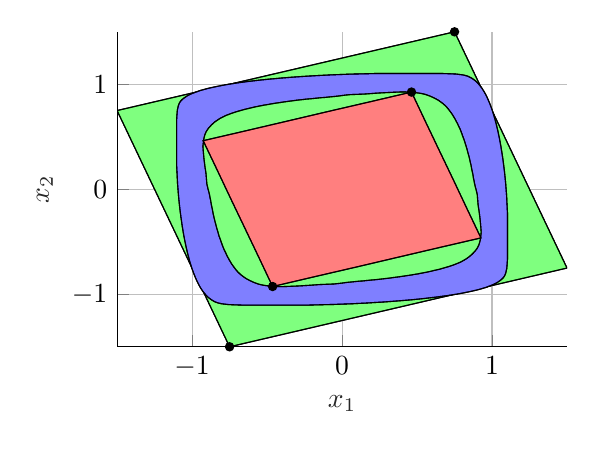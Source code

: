 % This file was created by matlab2tikz.
%
%The latest updates can be retrieved from
%  http://www.mathworks.com/matlabcentral/fileexchange/22022-matlab2tikz-matlab2tikz
%where you can also make suggestions and rate matlab2tikz.
%
\begin{tikzpicture}

\begin{axis}[%
width=5.714cm,
height=4cm,
at={(0cm,0cm)},
scale only axis,
xmin=-1.5,
xmax=1.5,
xtick={-1,  0,  1},
xlabel style={font=\color{white!15!black}},
xlabel={$x_1$},
ymin=-1.5,
ymax=1.5,
ytick={-1,  0,  1},
ylabel style={font=\color{white!15!black}},
ylabel={$x_2$},
axis background/.style={fill=white},
axis x line*=bottom,
axis y line*=left,
xmajorgrids,
ymajorgrids
]

\addplot[area legend, draw=black, fill=white, forget plot]
table[row sep=crcr] {%
x	y\\
-0.75	-1.5\\
-0.3	-1.35\\
0.15	-1.2\\
0.6	-1.05\\
1.05	-0.9\\
1.5	-0.75\\
1.35	-0.3\\
1.2	0.15\\
1.05	0.6\\
0.9	1.05\\
0.75	1.5\\
0.3	1.35\\
-0.15	1.2\\
-0.6	1.05\\
-1.05	0.9\\
-1.5	0.75\\
-1.35	0.3\\
-1.2	-0.15\\
-1.05	-0.6\\
-0.9	-1.05\\
-0.75	-1.5\\
}--cycle;

\addplot[area legend, draw=black, fill=green, fill opacity=0.5, forget plot]
table[row sep=crcr] {%
x	y\\
-0.75	-1.5\\
-0.3	-1.35\\
0.15	-1.2\\
0.6	-1.05\\
1.05	-0.9\\
1.5	-0.75\\
1.35	-0.3\\
1.2	0.15\\
1.05	0.6\\
0.9	1.05\\
0.75	1.5\\
0.3	1.35\\
-0.15	1.2\\
-0.6	1.05\\
-1.05	0.9\\
-1.5	0.75\\
-1.35	0.3\\
-1.2	-0.15\\
-1.05	-0.6\\
-0.9	-1.05\\
-0.75	-1.5\\
}--cycle;

\addplot[area legend, draw=black, fill=white, forget plot]
table[row sep=crcr] {%
x	y\\
-1.103	0.226\\
-1.102	0.201\\
-1.101	0.175\\
-1.1	0.147\\
-1.099	0.118\\
-1.098	0.087\\
-1.097	0.055\\
-1.095	0.021\\
-1.093	-0.015\\
-1.091	-0.053\\
-1.09	-0.07\\
-1.087	-0.111\\
-1.084	-0.154\\
-1.082	-0.179\\
-1.078	-0.225\\
-1.075	-0.258\\
-1.074	-0.268\\
-1.073	-0.278\\
-1.07	-0.308\\
-1.068	-0.329\\
-1.065	-0.357\\
-1.059	-0.41\\
-1.052	-0.464\\
-1.049	-0.486\\
-1.048	-0.493\\
-1.041	-0.541\\
-1.04	-0.548\\
-1.036	-0.573\\
-1.031	-0.603\\
-1.026	-0.631\\
-1.023	-0.647\\
-1.017	-0.68\\
-1.016	-0.685\\
-1.011	-0.709\\
-1.002	-0.749\\
-1	-0.758\\
-0.994	-0.782\\
-0.992	-0.79\\
-0.991	-0.794\\
-0.983	-0.823\\
-0.979	-0.837\\
-0.971	-0.863\\
-0.967	-0.876\\
-0.959	-0.899\\
-0.955	-0.91\\
-0.943	-0.94\\
-0.931	-0.966\\
-0.919	-0.988\\
-0.915	-0.995\\
-0.908	-1.007\\
-0.901	-1.017\\
-0.89	-1.032\\
-0.882	-1.041\\
-0.88	-1.043\\
-0.877	-1.046\\
-0.875	-1.048\\
-0.873	-1.05\\
-0.871	-1.052\\
-0.869	-1.054\\
-0.868	-1.055\\
-0.86	-1.062\\
-0.852	-1.068\\
-0.845	-1.073\\
-0.838	-1.077\\
-0.832	-1.08\\
-0.827	-1.082\\
-0.822	-1.084\\
-0.817	-1.086\\
-0.799	-1.091\\
-0.793	-1.092\\
-0.757	-1.098\\
-0.741	-1.099\\
-0.724	-1.1\\
-0.706	-1.101\\
-0.685	-1.102\\
-0.664	-1.103\\
-0.662	-1.103\\
-0.659	-1.103\\
-0.656	-1.103\\
-0.653	-1.103\\
-0.65	-1.103\\
-0.647	-1.103\\
-0.644	-1.103\\
-0.641	-1.103\\
-0.638	-1.103\\
-0.635	-1.103\\
-0.632	-1.103\\
-0.629	-1.103\\
-0.626	-1.103\\
-0.623	-1.103\\
-0.621	-1.103\\
-0.618	-1.103\\
-0.615	-1.103\\
-0.612	-1.103\\
-0.609	-1.103\\
-0.606	-1.103\\
-0.603	-1.103\\
-0.6	-1.103\\
-0.597	-1.103\\
-0.595	-1.103\\
-0.592	-1.103\\
-0.589	-1.103\\
-0.586	-1.103\\
-0.583	-1.103\\
-0.58	-1.103\\
-0.578	-1.103\\
-0.575	-1.103\\
-0.572	-1.103\\
-0.569	-1.103\\
-0.566	-1.103\\
-0.564	-1.103\\
-0.561	-1.103\\
-0.558	-1.103\\
-0.555	-1.103\\
-0.553	-1.103\\
-0.55	-1.103\\
-0.547	-1.103\\
-0.544	-1.103\\
-0.542	-1.103\\
-0.539	-1.103\\
-0.536	-1.103\\
-0.533	-1.103\\
-0.531	-1.103\\
-0.528	-1.103\\
-0.525	-1.103\\
-0.523	-1.103\\
-0.52	-1.103\\
-0.517	-1.103\\
-0.514	-1.103\\
-0.512	-1.103\\
-0.509	-1.103\\
-0.506	-1.103\\
-0.504	-1.103\\
-0.501	-1.103\\
-0.498	-1.103\\
-0.496	-1.103\\
-0.493	-1.103\\
-0.49	-1.103\\
-0.488	-1.103\\
-0.485	-1.103\\
-0.483	-1.103\\
-0.48	-1.103\\
-0.477	-1.103\\
-0.475	-1.103\\
-0.472	-1.103\\
-0.469	-1.103\\
-0.467	-1.103\\
-0.464	-1.103\\
-0.462	-1.103\\
-0.459	-1.103\\
-0.457	-1.103\\
-0.454	-1.103\\
-0.451	-1.103\\
-0.449	-1.103\\
-0.446	-1.103\\
-0.444	-1.103\\
-0.441	-1.103\\
-0.439	-1.103\\
-0.436	-1.103\\
-0.433	-1.103\\
-0.431	-1.103\\
-0.428	-1.103\\
-0.426	-1.103\\
-0.423	-1.103\\
-0.421	-1.103\\
-0.418	-1.103\\
-0.416	-1.103\\
-0.413	-1.103\\
-0.411	-1.103\\
-0.408	-1.103\\
-0.406	-1.103\\
-0.403	-1.103\\
-0.401	-1.103\\
-0.398	-1.103\\
-0.396	-1.103\\
-0.393	-1.103\\
-0.391	-1.103\\
-0.388	-1.103\\
-0.386	-1.103\\
-0.383	-1.103\\
-0.381	-1.103\\
-0.378	-1.103\\
-0.376	-1.103\\
-0.373	-1.103\\
-0.371	-1.103\\
-0.368	-1.103\\
-0.366	-1.103\\
-0.364	-1.103\\
-0.361	-1.103\\
-0.359	-1.103\\
-0.356	-1.103\\
-0.354	-1.103\\
-0.351	-1.103\\
-0.349	-1.103\\
-0.347	-1.103\\
-0.344	-1.103\\
-0.342	-1.103\\
-0.339	-1.103\\
-0.337	-1.103\\
-0.334	-1.103\\
-0.332	-1.103\\
-0.33	-1.103\\
-0.327	-1.103\\
-0.325	-1.103\\
-0.322	-1.103\\
-0.32	-1.103\\
-0.318	-1.103\\
-0.315	-1.103\\
-0.313	-1.103\\
-0.31	-1.103\\
-0.308	-1.103\\
-0.306	-1.103\\
-0.303	-1.103\\
-0.301	-1.103\\
-0.299	-1.103\\
-0.296	-1.103\\
-0.294	-1.103\\
-0.292	-1.103\\
-0.289	-1.103\\
-0.287	-1.103\\
-0.284	-1.103\\
-0.282	-1.103\\
-0.28	-1.103\\
-0.276	-1.103\\
-0.275	-1.103\\
-0.273	-1.103\\
-0.27	-1.103\\
-0.268	-1.103\\
-0.266	-1.103\\
-0.263	-1.103\\
-0.261	-1.103\\
-0.259	-1.103\\
-0.256	-1.103\\
-0.254	-1.103\\
-0.252	-1.103\\
-0.249	-1.103\\
-0.247	-1.103\\
-0.245	-1.103\\
-0.242	-1.103\\
-0.24	-1.103\\
-0.237	-1.103\\
-0.236	-1.103\\
-0.233	-1.103\\
-0.231	-1.103\\
-0.228	-1.103\\
-0.203	-1.102\\
-0.176	-1.101\\
-0.149	-1.1\\
-0.12	-1.099\\
-0.09	-1.098\\
-0.057	-1.097\\
-0.024	-1.095\\
0.013	-1.093\\
0.051	-1.091\\
0.07	-1.09\\
0.111	-1.087\\
0.154	-1.084\\
0.177	-1.082\\
0.211	-1.079\\
0.223	-1.078\\
0.235	-1.077\\
0.259	-1.075\\
0.27	-1.074\\
0.32	-1.069\\
0.329	-1.068\\
0.346	-1.066\\
0.381	-1.062\\
0.399	-1.06\\
0.425	-1.057\\
0.48	-1.05\\
0.535	-1.042\\
0.548	-1.04\\
0.56	-1.038\\
0.566	-1.037\\
0.59	-1.033\\
0.596	-1.032\\
0.602	-1.031\\
0.614	-1.029\\
0.62	-1.028\\
0.632	-1.026\\
0.684	-1.016\\
0.694	-1.014\\
0.699	-1.013\\
0.709	-1.011\\
0.749	-1.002\\
0.758	-1\\
0.791	-0.992\\
0.834	-0.98\\
0.873	-0.968\\
0.876	-0.967\\
0.908	-0.956\\
0.938	-0.944\\
0.964	-0.932\\
0.997	-0.914\\
1.002	-0.911\\
1.007	-0.908\\
1.032	-0.89\\
1.042	-0.881\\
1.043	-0.88\\
1.046	-0.877\\
1.05	-0.873\\
1.051	-0.872\\
1.052	-0.871\\
1.055	-0.868\\
1.062	-0.86\\
1.068	-0.852\\
1.073	-0.845\\
1.077	-0.838\\
1.08	-0.832\\
1.082	-0.827\\
1.084	-0.822\\
1.086	-0.817\\
1.091	-0.799\\
1.092	-0.793\\
1.098	-0.756\\
1.099	-0.74\\
1.1	-0.724\\
1.101	-0.705\\
1.102	-0.686\\
1.103	-0.664\\
1.103	-0.662\\
1.103	-0.66\\
1.103	-0.657\\
1.103	-0.654\\
1.103	-0.651\\
1.103	-0.648\\
1.103	-0.645\\
1.103	-0.642\\
1.103	-0.639\\
1.103	-0.636\\
1.103	-0.633\\
1.103	-0.63\\
1.103	-0.628\\
1.103	-0.625\\
1.103	-0.622\\
1.103	-0.619\\
1.103	-0.616\\
1.103	-0.613\\
1.103	-0.61\\
1.103	-0.607\\
1.103	-0.604\\
1.103	-0.601\\
1.103	-0.599\\
1.103	-0.596\\
1.103	-0.593\\
1.103	-0.59\\
1.103	-0.587\\
1.103	-0.584\\
1.103	-0.582\\
1.103	-0.579\\
1.103	-0.576\\
1.103	-0.573\\
1.103	-0.57\\
1.103	-0.568\\
1.103	-0.565\\
1.103	-0.562\\
1.103	-0.559\\
1.103	-0.556\\
1.103	-0.554\\
1.103	-0.551\\
1.103	-0.548\\
1.103	-0.545\\
1.103	-0.543\\
1.103	-0.54\\
1.103	-0.537\\
1.103	-0.534\\
1.103	-0.532\\
1.103	-0.529\\
1.103	-0.526\\
1.103	-0.524\\
1.103	-0.521\\
1.103	-0.518\\
1.103	-0.516\\
1.103	-0.513\\
1.103	-0.51\\
1.103	-0.507\\
1.103	-0.505\\
1.103	-0.502\\
1.103	-0.499\\
1.103	-0.497\\
1.103	-0.494\\
1.103	-0.492\\
1.103	-0.489\\
1.103	-0.486\\
1.103	-0.484\\
1.103	-0.481\\
1.103	-0.478\\
1.103	-0.476\\
1.103	-0.473\\
1.103	-0.471\\
1.103	-0.468\\
1.103	-0.465\\
1.103	-0.463\\
1.103	-0.46\\
1.103	-0.458\\
1.103	-0.455\\
1.103	-0.452\\
1.103	-0.45\\
1.103	-0.447\\
1.103	-0.445\\
1.103	-0.442\\
1.103	-0.44\\
1.103	-0.437\\
1.103	-0.434\\
1.103	-0.432\\
1.103	-0.429\\
1.103	-0.427\\
1.103	-0.424\\
1.103	-0.422\\
1.103	-0.419\\
1.103	-0.417\\
1.103	-0.414\\
1.103	-0.412\\
1.103	-0.409\\
1.103	-0.407\\
1.103	-0.404\\
1.103	-0.402\\
1.103	-0.399\\
1.103	-0.397\\
1.103	-0.394\\
1.103	-0.392\\
1.103	-0.389\\
1.103	-0.387\\
1.103	-0.384\\
1.103	-0.382\\
1.103	-0.379\\
1.103	-0.377\\
1.103	-0.374\\
1.103	-0.372\\
1.103	-0.369\\
1.103	-0.367\\
1.103	-0.365\\
1.103	-0.362\\
1.103	-0.36\\
1.103	-0.357\\
1.103	-0.355\\
1.103	-0.352\\
1.103	-0.35\\
1.103	-0.347\\
1.103	-0.345\\
1.103	-0.343\\
1.103	-0.34\\
1.103	-0.338\\
1.103	-0.335\\
1.103	-0.333\\
1.103	-0.331\\
1.103	-0.328\\
1.103	-0.326\\
1.103	-0.323\\
1.103	-0.321\\
1.103	-0.319\\
1.103	-0.316\\
1.103	-0.314\\
1.103	-0.311\\
1.103	-0.309\\
1.103	-0.307\\
1.103	-0.304\\
1.103	-0.302\\
1.103	-0.3\\
1.103	-0.297\\
1.103	-0.295\\
1.103	-0.292\\
1.103	-0.29\\
1.103	-0.288\\
1.103	-0.285\\
1.103	-0.283\\
1.103	-0.281\\
1.103	-0.278\\
1.103	-0.276\\
1.103	-0.274\\
1.103	-0.271\\
1.103	-0.269\\
1.103	-0.267\\
1.103	-0.264\\
1.103	-0.262\\
1.103	-0.26\\
1.103	-0.257\\
1.103	-0.255\\
1.103	-0.253\\
1.103	-0.25\\
1.103	-0.248\\
1.103	-0.246\\
1.103	-0.243\\
1.103	-0.241\\
1.103	-0.239\\
1.103	-0.236\\
1.103	-0.234\\
1.103	-0.232\\
1.103	-0.229\\
1.103	-0.226\\
1.102	-0.202\\
1.1	-0.147\\
1.099	-0.118\\
1.098	-0.087\\
1.097	-0.055\\
1.095	-0.021\\
1.093	0.015\\
1.091	0.053\\
1.09	0.07\\
1.087	0.111\\
1.084	0.154\\
1.082	0.179\\
1.078	0.225\\
1.075	0.259\\
1.074	0.27\\
1.069	0.32\\
1.068	0.329\\
1.065	0.356\\
1.059	0.409\\
1.057	0.425\\
1.05	0.48\\
1.042	0.535\\
1.04	0.548\\
1.036	0.573\\
1.031	0.603\\
1.027	0.627\\
1.017	0.68\\
1.016	0.685\\
1.011	0.709\\
1.002	0.749\\
0.995	0.779\\
0.991	0.794\\
0.983	0.823\\
0.979	0.837\\
0.967	0.876\\
0.959	0.899\\
0.955	0.91\\
0.947	0.93\\
0.943	0.94\\
0.931	0.966\\
0.919	0.988\\
0.908	1.007\\
0.901	1.017\\
0.891	1.031\\
0.882	1.041\\
0.88	1.043\\
0.878	1.045\\
0.877	1.046\\
0.874	1.049\\
0.872	1.051\\
0.871	1.052\\
0.868	1.055\\
0.86	1.062\\
0.852	1.068\\
0.845	1.073\\
0.838	1.077\\
0.832	1.08\\
0.827	1.082\\
0.822	1.084\\
0.817	1.086\\
0.799	1.091\\
0.793	1.092\\
0.757	1.098\\
0.724	1.1\\
0.706	1.101\\
0.686	1.102\\
0.664	1.103\\
0.661	1.103\\
0.658	1.103\\
0.655	1.103\\
0.652	1.103\\
0.649	1.103\\
0.646	1.103\\
0.643	1.103\\
0.64	1.103\\
0.637	1.103\\
0.635	1.103\\
0.632	1.103\\
0.629	1.103\\
0.626	1.103\\
0.623	1.103\\
0.62	1.103\\
0.617	1.103\\
0.614	1.103\\
0.611	1.103\\
0.608	1.103\\
0.605	1.103\\
0.603	1.103\\
0.6	1.103\\
0.597	1.103\\
0.594	1.103\\
0.591	1.103\\
0.588	1.103\\
0.586	1.103\\
0.583	1.103\\
0.58	1.103\\
0.577	1.103\\
0.574	1.103\\
0.571	1.103\\
0.569	1.103\\
0.566	1.103\\
0.563	1.103\\
0.56	1.103\\
0.558	1.103\\
0.555	1.103\\
0.552	1.103\\
0.549	1.103\\
0.547	1.103\\
0.544	1.103\\
0.541	1.103\\
0.538	1.103\\
0.536	1.103\\
0.533	1.103\\
0.53	1.103\\
0.527	1.103\\
0.525	1.103\\
0.522	1.103\\
0.519	1.103\\
0.517	1.103\\
0.514	1.103\\
0.511	1.103\\
0.509	1.103\\
0.506	1.103\\
0.503	1.103\\
0.501	1.103\\
0.498	1.103\\
0.495	1.103\\
0.493	1.103\\
0.49	1.103\\
0.487	1.103\\
0.485	1.103\\
0.482	1.103\\
0.479	1.103\\
0.477	1.103\\
0.474	1.103\\
0.472	1.103\\
0.469	1.103\\
0.466	1.103\\
0.464	1.103\\
0.461	1.103\\
0.459	1.103\\
0.456	1.103\\
0.453	1.103\\
0.451	1.103\\
0.448	1.103\\
0.446	1.103\\
0.443	1.103\\
0.441	1.103\\
0.438	1.103\\
0.435	1.103\\
0.433	1.103\\
0.43	1.103\\
0.428	1.103\\
0.425	1.103\\
0.423	1.103\\
0.42	1.103\\
0.418	1.103\\
0.415	1.103\\
0.413	1.103\\
0.41	1.103\\
0.408	1.103\\
0.405	1.103\\
0.403	1.103\\
0.4	1.103\\
0.398	1.103\\
0.395	1.103\\
0.393	1.103\\
0.39	1.103\\
0.388	1.103\\
0.385	1.103\\
0.383	1.103\\
0.38	1.103\\
0.378	1.103\\
0.375	1.103\\
0.373	1.103\\
0.37	1.103\\
0.368	1.103\\
0.365	1.103\\
0.363	1.103\\
0.361	1.103\\
0.358	1.103\\
0.356	1.103\\
0.353	1.103\\
0.351	1.103\\
0.348	1.103\\
0.346	1.103\\
0.344	1.103\\
0.341	1.103\\
0.339	1.103\\
0.336	1.103\\
0.334	1.103\\
0.332	1.103\\
0.329	1.103\\
0.327	1.103\\
0.324	1.103\\
0.322	1.103\\
0.32	1.103\\
0.317	1.103\\
0.315	1.103\\
0.312	1.103\\
0.31	1.103\\
0.308	1.103\\
0.305	1.103\\
0.303	1.103\\
0.3	1.103\\
0.298	1.103\\
0.296	1.103\\
0.293	1.103\\
0.291	1.103\\
0.289	1.103\\
0.286	1.103\\
0.284	1.103\\
0.282	1.103\\
0.279	1.103\\
0.277	1.103\\
0.275	1.103\\
0.272	1.103\\
0.27	1.103\\
0.268	1.103\\
0.265	1.103\\
0.263	1.103\\
0.261	1.103\\
0.258	1.103\\
0.256	1.103\\
0.254	1.103\\
0.251	1.103\\
0.249	1.103\\
0.247	1.103\\
0.244	1.103\\
0.242	1.103\\
0.24	1.103\\
0.237	1.103\\
0.235	1.103\\
0.233	1.103\\
0.23	1.103\\
0.227	1.103\\
0.226	1.103\\
0.175	1.101\\
0.148	1.1\\
0.119	1.099\\
0.087	1.098\\
0.055	1.097\\
0.021	1.095\\
-0.015	1.093\\
-0.053	1.091\\
-0.07	1.09\\
-0.111	1.087\\
-0.154	1.084\\
-0.179	1.082\\
-0.225	1.078\\
-0.259	1.075\\
-0.27	1.074\\
-0.32	1.069\\
-0.329	1.068\\
-0.357	1.065\\
-0.41	1.059\\
-0.425	1.057\\
-0.464	1.052\\
-0.48	1.05\\
-0.535	1.042\\
-0.548	1.04\\
-0.573	1.036\\
-0.603	1.031\\
-0.627	1.027\\
-0.68	1.017\\
-0.685	1.016\\
-0.709	1.011\\
-0.749	1.002\\
-0.758	1\\
-0.779	0.995\\
-0.794	0.991\\
-0.823	0.983\\
-0.837	0.979\\
-0.863	0.971\\
-0.876	0.967\\
-0.899	0.959\\
-0.91	0.955\\
-0.93	0.947\\
-0.94	0.943\\
-0.957	0.935\\
-0.959	0.934\\
-0.965	0.931\\
-0.967	0.93\\
-0.988	0.919\\
-0.997	0.914\\
-1.002	0.911\\
-1.007	0.908\\
-1.014	0.903\\
-1.021	0.898\\
-1.032	0.89\\
-1.042	0.881\\
-1.043	0.88\\
-1.046	0.877\\
-1.048	0.875\\
-1.05	0.873\\
-1.052	0.871\\
-1.054	0.869\\
-1.055	0.868\\
-1.062	0.86\\
-1.068	0.852\\
-1.073	0.845\\
-1.077	0.838\\
-1.08	0.832\\
-1.082	0.827\\
-1.084	0.822\\
-1.086	0.817\\
-1.091	0.799\\
-1.092	0.793\\
-1.098	0.757\\
-1.099	0.74\\
-1.101	0.706\\
-1.102	0.686\\
-1.103	0.664\\
-1.103	0.662\\
-1.103	0.659\\
-1.103	0.656\\
-1.103	0.653\\
-1.103	0.65\\
-1.103	0.648\\
-1.103	0.645\\
-1.103	0.642\\
-1.103	0.639\\
-1.103	0.636\\
-1.103	0.633\\
-1.103	0.63\\
-1.103	0.627\\
-1.103	0.624\\
-1.103	0.621\\
-1.103	0.618\\
-1.103	0.615\\
-1.103	0.612\\
-1.103	0.61\\
-1.103	0.607\\
-1.103	0.604\\
-1.103	0.601\\
-1.103	0.598\\
-1.103	0.595\\
-1.103	0.592\\
-1.103	0.59\\
-1.103	0.587\\
-1.103	0.584\\
-1.103	0.581\\
-1.103	0.578\\
-1.103	0.575\\
-1.103	0.573\\
-1.103	0.57\\
-1.103	0.567\\
-1.103	0.564\\
-1.103	0.561\\
-1.103	0.559\\
-1.103	0.556\\
-1.103	0.553\\
-1.103	0.55\\
-1.103	0.548\\
-1.103	0.545\\
-1.103	0.542\\
-1.103	0.539\\
-1.103	0.537\\
-1.103	0.534\\
-1.103	0.531\\
-1.103	0.528\\
-1.103	0.526\\
-1.103	0.523\\
-1.103	0.52\\
-1.103	0.518\\
-1.103	0.515\\
-1.103	0.512\\
-1.103	0.51\\
-1.103	0.507\\
-1.103	0.504\\
-1.103	0.502\\
-1.103	0.499\\
-1.103	0.496\\
-1.103	0.494\\
-1.103	0.491\\
-1.103	0.488\\
-1.103	0.486\\
-1.103	0.483\\
-1.103	0.48\\
-1.103	0.478\\
-1.103	0.475\\
-1.103	0.473\\
-1.103	0.47\\
-1.103	0.467\\
-1.103	0.465\\
-1.103	0.462\\
-1.103	0.46\\
-1.103	0.457\\
-1.103	0.454\\
-1.103	0.452\\
-1.103	0.449\\
-1.103	0.447\\
-1.103	0.444\\
-1.103	0.442\\
-1.103	0.439\\
-1.103	0.436\\
-1.103	0.434\\
-1.103	0.431\\
-1.103	0.429\\
-1.103	0.426\\
-1.103	0.424\\
-1.103	0.421\\
-1.103	0.419\\
-1.103	0.416\\
-1.103	0.414\\
-1.103	0.411\\
-1.103	0.409\\
-1.103	0.406\\
-1.103	0.404\\
-1.103	0.401\\
-1.103	0.399\\
-1.103	0.396\\
-1.103	0.394\\
-1.103	0.391\\
-1.103	0.389\\
-1.103	0.386\\
-1.103	0.384\\
-1.103	0.381\\
-1.103	0.379\\
-1.103	0.376\\
-1.103	0.374\\
-1.103	0.371\\
-1.103	0.369\\
-1.103	0.366\\
-1.103	0.364\\
-1.103	0.362\\
-1.103	0.359\\
-1.103	0.357\\
-1.103	0.354\\
-1.103	0.352\\
-1.103	0.349\\
-1.103	0.347\\
-1.103	0.345\\
-1.103	0.342\\
-1.103	0.34\\
-1.103	0.337\\
-1.103	0.335\\
-1.103	0.332\\
-1.103	0.33\\
-1.103	0.328\\
-1.103	0.325\\
-1.103	0.323\\
-1.103	0.32\\
-1.103	0.318\\
-1.103	0.316\\
-1.103	0.313\\
-1.103	0.311\\
-1.103	0.309\\
-1.103	0.306\\
-1.103	0.304\\
-1.103	0.301\\
-1.103	0.299\\
-1.103	0.297\\
-1.103	0.294\\
-1.103	0.292\\
-1.103	0.29\\
-1.103	0.287\\
-1.103	0.285\\
-1.103	0.283\\
-1.103	0.28\\
-1.103	0.278\\
-1.103	0.275\\
-1.103	0.273\\
-1.103	0.271\\
-1.103	0.268\\
-1.103	0.265\\
-1.103	0.264\\
-1.103	0.261\\
-1.103	0.259\\
-1.103	0.257\\
-1.103	0.254\\
-1.103	0.252\\
-1.103	0.25\\
-1.103	0.248\\
-1.103	0.245\\
-1.103	0.243\\
-1.103	0.241\\
-1.103	0.237\\
-1.103	0.235\\
-1.103	0.234\\
-1.103	0.231\\
-1.103	0.229\\
-1.103	0.226\\
}--cycle;

\addplot[area legend, draw=black, fill=blue, fill opacity=0.5, forget plot]
table[row sep=crcr] {%
x	y\\
-1.103	0.226\\
-1.102	0.201\\
-1.101	0.175\\
-1.1	0.147\\
-1.099	0.118\\
-1.098	0.087\\
-1.097	0.055\\
-1.095	0.021\\
-1.093	-0.015\\
-1.091	-0.053\\
-1.09	-0.07\\
-1.087	-0.111\\
-1.084	-0.154\\
-1.082	-0.179\\
-1.078	-0.225\\
-1.075	-0.258\\
-1.074	-0.268\\
-1.073	-0.278\\
-1.07	-0.308\\
-1.068	-0.329\\
-1.065	-0.357\\
-1.059	-0.41\\
-1.052	-0.464\\
-1.049	-0.486\\
-1.048	-0.493\\
-1.041	-0.541\\
-1.04	-0.548\\
-1.036	-0.573\\
-1.031	-0.603\\
-1.026	-0.631\\
-1.023	-0.647\\
-1.017	-0.68\\
-1.016	-0.685\\
-1.011	-0.709\\
-1.002	-0.749\\
-1	-0.758\\
-0.994	-0.782\\
-0.992	-0.79\\
-0.991	-0.794\\
-0.983	-0.823\\
-0.979	-0.837\\
-0.971	-0.863\\
-0.967	-0.876\\
-0.959	-0.899\\
-0.955	-0.91\\
-0.943	-0.94\\
-0.931	-0.966\\
-0.919	-0.988\\
-0.915	-0.995\\
-0.908	-1.007\\
-0.901	-1.017\\
-0.89	-1.032\\
-0.882	-1.041\\
-0.88	-1.043\\
-0.877	-1.046\\
-0.875	-1.048\\
-0.873	-1.05\\
-0.871	-1.052\\
-0.869	-1.054\\
-0.868	-1.055\\
-0.86	-1.062\\
-0.852	-1.068\\
-0.845	-1.073\\
-0.838	-1.077\\
-0.832	-1.08\\
-0.827	-1.082\\
-0.822	-1.084\\
-0.817	-1.086\\
-0.799	-1.091\\
-0.793	-1.092\\
-0.757	-1.098\\
-0.741	-1.099\\
-0.724	-1.1\\
-0.706	-1.101\\
-0.685	-1.102\\
-0.664	-1.103\\
-0.662	-1.103\\
-0.659	-1.103\\
-0.656	-1.103\\
-0.653	-1.103\\
-0.65	-1.103\\
-0.647	-1.103\\
-0.644	-1.103\\
-0.641	-1.103\\
-0.638	-1.103\\
-0.635	-1.103\\
-0.632	-1.103\\
-0.629	-1.103\\
-0.626	-1.103\\
-0.623	-1.103\\
-0.621	-1.103\\
-0.618	-1.103\\
-0.615	-1.103\\
-0.612	-1.103\\
-0.609	-1.103\\
-0.606	-1.103\\
-0.603	-1.103\\
-0.6	-1.103\\
-0.597	-1.103\\
-0.595	-1.103\\
-0.592	-1.103\\
-0.589	-1.103\\
-0.586	-1.103\\
-0.583	-1.103\\
-0.58	-1.103\\
-0.578	-1.103\\
-0.575	-1.103\\
-0.572	-1.103\\
-0.569	-1.103\\
-0.566	-1.103\\
-0.564	-1.103\\
-0.561	-1.103\\
-0.558	-1.103\\
-0.555	-1.103\\
-0.553	-1.103\\
-0.55	-1.103\\
-0.547	-1.103\\
-0.544	-1.103\\
-0.542	-1.103\\
-0.539	-1.103\\
-0.536	-1.103\\
-0.533	-1.103\\
-0.531	-1.103\\
-0.528	-1.103\\
-0.525	-1.103\\
-0.523	-1.103\\
-0.52	-1.103\\
-0.517	-1.103\\
-0.514	-1.103\\
-0.512	-1.103\\
-0.509	-1.103\\
-0.506	-1.103\\
-0.504	-1.103\\
-0.501	-1.103\\
-0.498	-1.103\\
-0.496	-1.103\\
-0.493	-1.103\\
-0.49	-1.103\\
-0.488	-1.103\\
-0.485	-1.103\\
-0.483	-1.103\\
-0.48	-1.103\\
-0.477	-1.103\\
-0.475	-1.103\\
-0.472	-1.103\\
-0.469	-1.103\\
-0.467	-1.103\\
-0.464	-1.103\\
-0.462	-1.103\\
-0.459	-1.103\\
-0.457	-1.103\\
-0.454	-1.103\\
-0.451	-1.103\\
-0.449	-1.103\\
-0.446	-1.103\\
-0.444	-1.103\\
-0.441	-1.103\\
-0.439	-1.103\\
-0.436	-1.103\\
-0.433	-1.103\\
-0.431	-1.103\\
-0.428	-1.103\\
-0.426	-1.103\\
-0.423	-1.103\\
-0.421	-1.103\\
-0.418	-1.103\\
-0.416	-1.103\\
-0.413	-1.103\\
-0.411	-1.103\\
-0.408	-1.103\\
-0.406	-1.103\\
-0.403	-1.103\\
-0.401	-1.103\\
-0.398	-1.103\\
-0.396	-1.103\\
-0.393	-1.103\\
-0.391	-1.103\\
-0.388	-1.103\\
-0.386	-1.103\\
-0.383	-1.103\\
-0.381	-1.103\\
-0.378	-1.103\\
-0.376	-1.103\\
-0.373	-1.103\\
-0.371	-1.103\\
-0.368	-1.103\\
-0.366	-1.103\\
-0.364	-1.103\\
-0.361	-1.103\\
-0.359	-1.103\\
-0.356	-1.103\\
-0.354	-1.103\\
-0.351	-1.103\\
-0.349	-1.103\\
-0.347	-1.103\\
-0.344	-1.103\\
-0.342	-1.103\\
-0.339	-1.103\\
-0.337	-1.103\\
-0.334	-1.103\\
-0.332	-1.103\\
-0.33	-1.103\\
-0.327	-1.103\\
-0.325	-1.103\\
-0.322	-1.103\\
-0.32	-1.103\\
-0.318	-1.103\\
-0.315	-1.103\\
-0.313	-1.103\\
-0.31	-1.103\\
-0.308	-1.103\\
-0.306	-1.103\\
-0.303	-1.103\\
-0.301	-1.103\\
-0.299	-1.103\\
-0.296	-1.103\\
-0.294	-1.103\\
-0.292	-1.103\\
-0.289	-1.103\\
-0.287	-1.103\\
-0.284	-1.103\\
-0.282	-1.103\\
-0.28	-1.103\\
-0.276	-1.103\\
-0.275	-1.103\\
-0.273	-1.103\\
-0.27	-1.103\\
-0.268	-1.103\\
-0.266	-1.103\\
-0.263	-1.103\\
-0.261	-1.103\\
-0.259	-1.103\\
-0.256	-1.103\\
-0.254	-1.103\\
-0.252	-1.103\\
-0.249	-1.103\\
-0.247	-1.103\\
-0.245	-1.103\\
-0.242	-1.103\\
-0.24	-1.103\\
-0.237	-1.103\\
-0.236	-1.103\\
-0.233	-1.103\\
-0.231	-1.103\\
-0.228	-1.103\\
-0.203	-1.102\\
-0.176	-1.101\\
-0.149	-1.1\\
-0.12	-1.099\\
-0.09	-1.098\\
-0.057	-1.097\\
-0.024	-1.095\\
0.013	-1.093\\
0.051	-1.091\\
0.07	-1.09\\
0.111	-1.087\\
0.154	-1.084\\
0.177	-1.082\\
0.211	-1.079\\
0.223	-1.078\\
0.235	-1.077\\
0.259	-1.075\\
0.27	-1.074\\
0.32	-1.069\\
0.329	-1.068\\
0.346	-1.066\\
0.381	-1.062\\
0.399	-1.06\\
0.425	-1.057\\
0.48	-1.05\\
0.535	-1.042\\
0.548	-1.04\\
0.56	-1.038\\
0.566	-1.037\\
0.59	-1.033\\
0.596	-1.032\\
0.602	-1.031\\
0.614	-1.029\\
0.62	-1.028\\
0.632	-1.026\\
0.684	-1.016\\
0.694	-1.014\\
0.699	-1.013\\
0.709	-1.011\\
0.749	-1.002\\
0.758	-1\\
0.791	-0.992\\
0.834	-0.98\\
0.873	-0.968\\
0.876	-0.967\\
0.908	-0.956\\
0.938	-0.944\\
0.964	-0.932\\
0.997	-0.914\\
1.002	-0.911\\
1.007	-0.908\\
1.032	-0.89\\
1.042	-0.881\\
1.043	-0.88\\
1.046	-0.877\\
1.05	-0.873\\
1.051	-0.872\\
1.052	-0.871\\
1.055	-0.868\\
1.062	-0.86\\
1.068	-0.852\\
1.073	-0.845\\
1.077	-0.838\\
1.08	-0.832\\
1.082	-0.827\\
1.084	-0.822\\
1.086	-0.817\\
1.091	-0.799\\
1.092	-0.793\\
1.098	-0.756\\
1.099	-0.74\\
1.1	-0.724\\
1.101	-0.705\\
1.102	-0.686\\
1.103	-0.664\\
1.103	-0.662\\
1.103	-0.66\\
1.103	-0.657\\
1.103	-0.654\\
1.103	-0.651\\
1.103	-0.648\\
1.103	-0.645\\
1.103	-0.642\\
1.103	-0.639\\
1.103	-0.636\\
1.103	-0.633\\
1.103	-0.63\\
1.103	-0.628\\
1.103	-0.625\\
1.103	-0.622\\
1.103	-0.619\\
1.103	-0.616\\
1.103	-0.613\\
1.103	-0.61\\
1.103	-0.607\\
1.103	-0.604\\
1.103	-0.601\\
1.103	-0.599\\
1.103	-0.596\\
1.103	-0.593\\
1.103	-0.59\\
1.103	-0.587\\
1.103	-0.584\\
1.103	-0.582\\
1.103	-0.579\\
1.103	-0.576\\
1.103	-0.573\\
1.103	-0.57\\
1.103	-0.568\\
1.103	-0.565\\
1.103	-0.562\\
1.103	-0.559\\
1.103	-0.556\\
1.103	-0.554\\
1.103	-0.551\\
1.103	-0.548\\
1.103	-0.545\\
1.103	-0.543\\
1.103	-0.54\\
1.103	-0.537\\
1.103	-0.534\\
1.103	-0.532\\
1.103	-0.529\\
1.103	-0.526\\
1.103	-0.524\\
1.103	-0.521\\
1.103	-0.518\\
1.103	-0.516\\
1.103	-0.513\\
1.103	-0.51\\
1.103	-0.507\\
1.103	-0.505\\
1.103	-0.502\\
1.103	-0.499\\
1.103	-0.497\\
1.103	-0.494\\
1.103	-0.492\\
1.103	-0.489\\
1.103	-0.486\\
1.103	-0.484\\
1.103	-0.481\\
1.103	-0.478\\
1.103	-0.476\\
1.103	-0.473\\
1.103	-0.471\\
1.103	-0.468\\
1.103	-0.465\\
1.103	-0.463\\
1.103	-0.46\\
1.103	-0.458\\
1.103	-0.455\\
1.103	-0.452\\
1.103	-0.45\\
1.103	-0.447\\
1.103	-0.445\\
1.103	-0.442\\
1.103	-0.44\\
1.103	-0.437\\
1.103	-0.434\\
1.103	-0.432\\
1.103	-0.429\\
1.103	-0.427\\
1.103	-0.424\\
1.103	-0.422\\
1.103	-0.419\\
1.103	-0.417\\
1.103	-0.414\\
1.103	-0.412\\
1.103	-0.409\\
1.103	-0.407\\
1.103	-0.404\\
1.103	-0.402\\
1.103	-0.399\\
1.103	-0.397\\
1.103	-0.394\\
1.103	-0.392\\
1.103	-0.389\\
1.103	-0.387\\
1.103	-0.384\\
1.103	-0.382\\
1.103	-0.379\\
1.103	-0.377\\
1.103	-0.374\\
1.103	-0.372\\
1.103	-0.369\\
1.103	-0.367\\
1.103	-0.365\\
1.103	-0.362\\
1.103	-0.36\\
1.103	-0.357\\
1.103	-0.355\\
1.103	-0.352\\
1.103	-0.35\\
1.103	-0.347\\
1.103	-0.345\\
1.103	-0.343\\
1.103	-0.34\\
1.103	-0.338\\
1.103	-0.335\\
1.103	-0.333\\
1.103	-0.331\\
1.103	-0.328\\
1.103	-0.326\\
1.103	-0.323\\
1.103	-0.321\\
1.103	-0.319\\
1.103	-0.316\\
1.103	-0.314\\
1.103	-0.311\\
1.103	-0.309\\
1.103	-0.307\\
1.103	-0.304\\
1.103	-0.302\\
1.103	-0.3\\
1.103	-0.297\\
1.103	-0.295\\
1.103	-0.292\\
1.103	-0.29\\
1.103	-0.288\\
1.103	-0.285\\
1.103	-0.283\\
1.103	-0.281\\
1.103	-0.278\\
1.103	-0.276\\
1.103	-0.274\\
1.103	-0.271\\
1.103	-0.269\\
1.103	-0.267\\
1.103	-0.264\\
1.103	-0.262\\
1.103	-0.26\\
1.103	-0.257\\
1.103	-0.255\\
1.103	-0.253\\
1.103	-0.25\\
1.103	-0.248\\
1.103	-0.246\\
1.103	-0.243\\
1.103	-0.241\\
1.103	-0.239\\
1.103	-0.236\\
1.103	-0.234\\
1.103	-0.232\\
1.103	-0.229\\
1.103	-0.226\\
1.102	-0.202\\
1.1	-0.147\\
1.099	-0.118\\
1.098	-0.087\\
1.097	-0.055\\
1.095	-0.021\\
1.093	0.015\\
1.091	0.053\\
1.09	0.07\\
1.087	0.111\\
1.084	0.154\\
1.082	0.179\\
1.078	0.225\\
1.075	0.259\\
1.074	0.27\\
1.069	0.32\\
1.068	0.329\\
1.065	0.356\\
1.059	0.409\\
1.057	0.425\\
1.05	0.48\\
1.042	0.535\\
1.04	0.548\\
1.036	0.573\\
1.031	0.603\\
1.027	0.627\\
1.017	0.68\\
1.016	0.685\\
1.011	0.709\\
1.002	0.749\\
0.995	0.779\\
0.991	0.794\\
0.983	0.823\\
0.979	0.837\\
0.967	0.876\\
0.959	0.899\\
0.955	0.91\\
0.947	0.93\\
0.943	0.94\\
0.931	0.966\\
0.919	0.988\\
0.908	1.007\\
0.901	1.017\\
0.891	1.031\\
0.882	1.041\\
0.88	1.043\\
0.878	1.045\\
0.877	1.046\\
0.874	1.049\\
0.872	1.051\\
0.871	1.052\\
0.868	1.055\\
0.86	1.062\\
0.852	1.068\\
0.845	1.073\\
0.838	1.077\\
0.832	1.08\\
0.827	1.082\\
0.822	1.084\\
0.817	1.086\\
0.799	1.091\\
0.793	1.092\\
0.757	1.098\\
0.724	1.1\\
0.706	1.101\\
0.686	1.102\\
0.664	1.103\\
0.661	1.103\\
0.658	1.103\\
0.655	1.103\\
0.652	1.103\\
0.649	1.103\\
0.646	1.103\\
0.643	1.103\\
0.64	1.103\\
0.637	1.103\\
0.635	1.103\\
0.632	1.103\\
0.629	1.103\\
0.626	1.103\\
0.623	1.103\\
0.62	1.103\\
0.617	1.103\\
0.614	1.103\\
0.611	1.103\\
0.608	1.103\\
0.605	1.103\\
0.603	1.103\\
0.6	1.103\\
0.597	1.103\\
0.594	1.103\\
0.591	1.103\\
0.588	1.103\\
0.586	1.103\\
0.583	1.103\\
0.58	1.103\\
0.577	1.103\\
0.574	1.103\\
0.571	1.103\\
0.569	1.103\\
0.566	1.103\\
0.563	1.103\\
0.56	1.103\\
0.558	1.103\\
0.555	1.103\\
0.552	1.103\\
0.549	1.103\\
0.547	1.103\\
0.544	1.103\\
0.541	1.103\\
0.538	1.103\\
0.536	1.103\\
0.533	1.103\\
0.53	1.103\\
0.527	1.103\\
0.525	1.103\\
0.522	1.103\\
0.519	1.103\\
0.517	1.103\\
0.514	1.103\\
0.511	1.103\\
0.509	1.103\\
0.506	1.103\\
0.503	1.103\\
0.501	1.103\\
0.498	1.103\\
0.495	1.103\\
0.493	1.103\\
0.49	1.103\\
0.487	1.103\\
0.485	1.103\\
0.482	1.103\\
0.479	1.103\\
0.477	1.103\\
0.474	1.103\\
0.472	1.103\\
0.469	1.103\\
0.466	1.103\\
0.464	1.103\\
0.461	1.103\\
0.459	1.103\\
0.456	1.103\\
0.453	1.103\\
0.451	1.103\\
0.448	1.103\\
0.446	1.103\\
0.443	1.103\\
0.441	1.103\\
0.438	1.103\\
0.435	1.103\\
0.433	1.103\\
0.43	1.103\\
0.428	1.103\\
0.425	1.103\\
0.423	1.103\\
0.42	1.103\\
0.418	1.103\\
0.415	1.103\\
0.413	1.103\\
0.41	1.103\\
0.408	1.103\\
0.405	1.103\\
0.403	1.103\\
0.4	1.103\\
0.398	1.103\\
0.395	1.103\\
0.393	1.103\\
0.39	1.103\\
0.388	1.103\\
0.385	1.103\\
0.383	1.103\\
0.38	1.103\\
0.378	1.103\\
0.375	1.103\\
0.373	1.103\\
0.37	1.103\\
0.368	1.103\\
0.365	1.103\\
0.363	1.103\\
0.361	1.103\\
0.358	1.103\\
0.356	1.103\\
0.353	1.103\\
0.351	1.103\\
0.348	1.103\\
0.346	1.103\\
0.344	1.103\\
0.341	1.103\\
0.339	1.103\\
0.336	1.103\\
0.334	1.103\\
0.332	1.103\\
0.329	1.103\\
0.327	1.103\\
0.324	1.103\\
0.322	1.103\\
0.32	1.103\\
0.317	1.103\\
0.315	1.103\\
0.312	1.103\\
0.31	1.103\\
0.308	1.103\\
0.305	1.103\\
0.303	1.103\\
0.3	1.103\\
0.298	1.103\\
0.296	1.103\\
0.293	1.103\\
0.291	1.103\\
0.289	1.103\\
0.286	1.103\\
0.284	1.103\\
0.282	1.103\\
0.279	1.103\\
0.277	1.103\\
0.275	1.103\\
0.272	1.103\\
0.27	1.103\\
0.268	1.103\\
0.265	1.103\\
0.263	1.103\\
0.261	1.103\\
0.258	1.103\\
0.256	1.103\\
0.254	1.103\\
0.251	1.103\\
0.249	1.103\\
0.247	1.103\\
0.244	1.103\\
0.242	1.103\\
0.24	1.103\\
0.237	1.103\\
0.235	1.103\\
0.233	1.103\\
0.23	1.103\\
0.227	1.103\\
0.226	1.103\\
0.175	1.101\\
0.148	1.1\\
0.119	1.099\\
0.087	1.098\\
0.055	1.097\\
0.021	1.095\\
-0.015	1.093\\
-0.053	1.091\\
-0.07	1.09\\
-0.111	1.087\\
-0.154	1.084\\
-0.179	1.082\\
-0.225	1.078\\
-0.259	1.075\\
-0.27	1.074\\
-0.32	1.069\\
-0.329	1.068\\
-0.357	1.065\\
-0.41	1.059\\
-0.425	1.057\\
-0.464	1.052\\
-0.48	1.05\\
-0.535	1.042\\
-0.548	1.04\\
-0.573	1.036\\
-0.603	1.031\\
-0.627	1.027\\
-0.68	1.017\\
-0.685	1.016\\
-0.709	1.011\\
-0.749	1.002\\
-0.758	1\\
-0.779	0.995\\
-0.794	0.991\\
-0.823	0.983\\
-0.837	0.979\\
-0.863	0.971\\
-0.876	0.967\\
-0.899	0.959\\
-0.91	0.955\\
-0.93	0.947\\
-0.94	0.943\\
-0.957	0.935\\
-0.959	0.934\\
-0.965	0.931\\
-0.967	0.93\\
-0.988	0.919\\
-0.997	0.914\\
-1.002	0.911\\
-1.007	0.908\\
-1.014	0.903\\
-1.021	0.898\\
-1.032	0.89\\
-1.042	0.881\\
-1.043	0.88\\
-1.046	0.877\\
-1.048	0.875\\
-1.05	0.873\\
-1.052	0.871\\
-1.054	0.869\\
-1.055	0.868\\
-1.062	0.86\\
-1.068	0.852\\
-1.073	0.845\\
-1.077	0.838\\
-1.08	0.832\\
-1.082	0.827\\
-1.084	0.822\\
-1.086	0.817\\
-1.091	0.799\\
-1.092	0.793\\
-1.098	0.757\\
-1.099	0.74\\
-1.101	0.706\\
-1.102	0.686\\
-1.103	0.664\\
-1.103	0.662\\
-1.103	0.659\\
-1.103	0.656\\
-1.103	0.653\\
-1.103	0.65\\
-1.103	0.648\\
-1.103	0.645\\
-1.103	0.642\\
-1.103	0.639\\
-1.103	0.636\\
-1.103	0.633\\
-1.103	0.63\\
-1.103	0.627\\
-1.103	0.624\\
-1.103	0.621\\
-1.103	0.618\\
-1.103	0.615\\
-1.103	0.612\\
-1.103	0.61\\
-1.103	0.607\\
-1.103	0.604\\
-1.103	0.601\\
-1.103	0.598\\
-1.103	0.595\\
-1.103	0.592\\
-1.103	0.59\\
-1.103	0.587\\
-1.103	0.584\\
-1.103	0.581\\
-1.103	0.578\\
-1.103	0.575\\
-1.103	0.573\\
-1.103	0.57\\
-1.103	0.567\\
-1.103	0.564\\
-1.103	0.561\\
-1.103	0.559\\
-1.103	0.556\\
-1.103	0.553\\
-1.103	0.55\\
-1.103	0.548\\
-1.103	0.545\\
-1.103	0.542\\
-1.103	0.539\\
-1.103	0.537\\
-1.103	0.534\\
-1.103	0.531\\
-1.103	0.528\\
-1.103	0.526\\
-1.103	0.523\\
-1.103	0.52\\
-1.103	0.518\\
-1.103	0.515\\
-1.103	0.512\\
-1.103	0.51\\
-1.103	0.507\\
-1.103	0.504\\
-1.103	0.502\\
-1.103	0.499\\
-1.103	0.496\\
-1.103	0.494\\
-1.103	0.491\\
-1.103	0.488\\
-1.103	0.486\\
-1.103	0.483\\
-1.103	0.48\\
-1.103	0.478\\
-1.103	0.475\\
-1.103	0.473\\
-1.103	0.47\\
-1.103	0.467\\
-1.103	0.465\\
-1.103	0.462\\
-1.103	0.46\\
-1.103	0.457\\
-1.103	0.454\\
-1.103	0.452\\
-1.103	0.449\\
-1.103	0.447\\
-1.103	0.444\\
-1.103	0.442\\
-1.103	0.439\\
-1.103	0.436\\
-1.103	0.434\\
-1.103	0.431\\
-1.103	0.429\\
-1.103	0.426\\
-1.103	0.424\\
-1.103	0.421\\
-1.103	0.419\\
-1.103	0.416\\
-1.103	0.414\\
-1.103	0.411\\
-1.103	0.409\\
-1.103	0.406\\
-1.103	0.404\\
-1.103	0.401\\
-1.103	0.399\\
-1.103	0.396\\
-1.103	0.394\\
-1.103	0.391\\
-1.103	0.389\\
-1.103	0.386\\
-1.103	0.384\\
-1.103	0.381\\
-1.103	0.379\\
-1.103	0.376\\
-1.103	0.374\\
-1.103	0.371\\
-1.103	0.369\\
-1.103	0.366\\
-1.103	0.364\\
-1.103	0.362\\
-1.103	0.359\\
-1.103	0.357\\
-1.103	0.354\\
-1.103	0.352\\
-1.103	0.349\\
-1.103	0.347\\
-1.103	0.345\\
-1.103	0.342\\
-1.103	0.34\\
-1.103	0.337\\
-1.103	0.335\\
-1.103	0.332\\
-1.103	0.33\\
-1.103	0.328\\
-1.103	0.325\\
-1.103	0.323\\
-1.103	0.32\\
-1.103	0.318\\
-1.103	0.316\\
-1.103	0.313\\
-1.103	0.311\\
-1.103	0.309\\
-1.103	0.306\\
-1.103	0.304\\
-1.103	0.301\\
-1.103	0.299\\
-1.103	0.297\\
-1.103	0.294\\
-1.103	0.292\\
-1.103	0.29\\
-1.103	0.287\\
-1.103	0.285\\
-1.103	0.283\\
-1.103	0.28\\
-1.103	0.278\\
-1.103	0.275\\
-1.103	0.273\\
-1.103	0.271\\
-1.103	0.268\\
-1.103	0.265\\
-1.103	0.264\\
-1.103	0.261\\
-1.103	0.259\\
-1.103	0.257\\
-1.103	0.254\\
-1.103	0.252\\
-1.103	0.25\\
-1.103	0.248\\
-1.103	0.245\\
-1.103	0.243\\
-1.103	0.241\\
-1.103	0.237\\
-1.103	0.235\\
-1.103	0.234\\
-1.103	0.231\\
-1.103	0.229\\
-1.103	0.226\\
}--cycle;

\addplot[area legend, draw=black, fill=white, forget plot]
table[row sep=crcr] {%
x	y\\
-0.927	0.4\\
-0.926	0.378\\
-0.925	0.361\\
-0.924	0.343\\
-0.923	0.326\\
-0.922	0.311\\
-0.92	0.284\\
-0.919	0.272\\
-0.918	0.26\\
-0.916	0.238\\
-0.914	0.216\\
-0.913	0.206\\
-0.912	0.196\\
-0.909	0.169\\
-0.908	0.159\\
-0.907	0.15\\
-0.902	0.059\\
-0.902	0.058\\
-0.902	0.056\\
-0.9	0.043\\
-0.899	0.036\\
-0.898	0.03\\
-0.895	0.011\\
-0.893	0\\
-0.887	-0.031\\
-0.875	-0.114\\
-0.874	-0.124\\
-0.873	-0.134\\
-0.872	-0.143\\
-0.868	-0.169\\
-0.866	-0.182\\
-0.864	-0.196\\
-0.86	-0.229\\
-0.858	-0.241\\
-0.853	-0.272\\
-0.848	-0.302\\
-0.846	-0.313\\
-0.843	-0.329\\
-0.838	-0.355\\
-0.835	-0.373\\
-0.832	-0.386\\
-0.827	-0.41\\
-0.82	-0.446\\
-0.817	-0.457\\
-0.811	-0.48\\
-0.81	-0.484\\
-0.805	-0.505\\
-0.801	-0.521\\
-0.8	-0.525\\
-0.795	-0.544\\
-0.786	-0.576\\
-0.778	-0.599\\
-0.774	-0.611\\
-0.772	-0.617\\
-0.77	-0.623\\
-0.766	-0.635\\
-0.764	-0.641\\
-0.759	-0.654\\
-0.753	-0.67\\
-0.744	-0.692\\
-0.735	-0.713\\
-0.733	-0.717\\
-0.732	-0.719\\
-0.725	-0.733\\
-0.724	-0.735\\
-0.722	-0.739\\
-0.714	-0.754\\
-0.705	-0.771\\
-0.694	-0.788\\
-0.684	-0.802\\
-0.673	-0.816\\
-0.654	-0.836\\
-0.652	-0.838\\
-0.651	-0.839\\
-0.644	-0.846\\
-0.641	-0.849\\
-0.622	-0.864\\
-0.611	-0.872\\
-0.6	-0.879\\
-0.589	-0.886\\
-0.578	-0.892\\
-0.569	-0.897\\
-0.559	-0.902\\
-0.537	-0.91\\
-0.514	-0.916\\
-0.49	-0.92\\
-0.477	-0.922\\
-0.468	-0.923\\
-0.455	-0.924\\
-0.441	-0.925\\
-0.428	-0.926\\
-0.415	-0.927\\
-0.413	-0.927\\
-0.411	-0.927\\
-0.409	-0.927\\
-0.406	-0.927\\
-0.404	-0.927\\
-0.402	-0.927\\
-0.4	-0.927\\
-0.38	-0.926\\
-0.36	-0.925\\
-0.343	-0.924\\
-0.328	-0.923\\
-0.311	-0.922\\
-0.298	-0.921\\
-0.284	-0.92\\
-0.259	-0.918\\
-0.237	-0.916\\
-0.215	-0.914\\
-0.188	-0.911\\
-0.178	-0.91\\
-0.169	-0.909\\
-0.159	-0.908\\
-0.061	-0.902\\
-0.059	-0.902\\
-0.057	-0.902\\
-0.05	-0.901\\
-0.043	-0.9\\
-0.03	-0.898\\
-0.017	-0.896\\
-0	-0.893\\
0.031	-0.887\\
0.114	-0.875\\
0.124	-0.874\\
0.134	-0.873\\
0.143	-0.872\\
0.169	-0.868\\
0.182	-0.866\\
0.196	-0.864\\
0.229	-0.86\\
0.241	-0.858\\
0.283	-0.851\\
0.302	-0.848\\
0.309	-0.847\\
0.314	-0.846\\
0.334	-0.842\\
0.35	-0.839\\
0.376	-0.834\\
0.387	-0.832\\
0.424	-0.824\\
0.448	-0.819\\
0.457	-0.817\\
0.481	-0.811\\
0.507	-0.805\\
0.525	-0.8\\
0.551	-0.793\\
0.575	-0.786\\
0.582	-0.784\\
0.599	-0.778\\
0.623	-0.77\\
0.647	-0.762\\
0.653	-0.76\\
0.674	-0.751\\
0.696	-0.742\\
0.713	-0.735\\
0.734	-0.725\\
0.738	-0.723\\
0.753	-0.715\\
0.772	-0.704\\
0.787	-0.695\\
0.803	-0.683\\
0.817	-0.672\\
0.835	-0.655\\
0.839	-0.651\\
0.847	-0.643\\
0.855	-0.633\\
0.864	-0.622\\
0.872	-0.611\\
0.879	-0.6\\
0.886	-0.589\\
0.892	-0.579\\
0.897	-0.57\\
0.902	-0.558\\
0.906	-0.548\\
0.91	-0.536\\
0.913	-0.525\\
0.916	-0.512\\
0.918	-0.502\\
0.922	-0.478\\
0.923	-0.467\\
0.925	-0.442\\
0.926	-0.429\\
0.927	-0.416\\
0.927	-0.414\\
0.927	-0.412\\
0.927	-0.41\\
0.927	-0.407\\
0.927	-0.405\\
0.927	-0.403\\
0.927	-0.401\\
0.926	-0.379\\
0.925	-0.361\\
0.924	-0.344\\
0.923	-0.327\\
0.922	-0.312\\
0.921	-0.297\\
0.92	-0.285\\
0.919	-0.272\\
0.918	-0.26\\
0.917	-0.248\\
0.916	-0.236\\
0.915	-0.226\\
0.914	-0.216\\
0.913	-0.206\\
0.912	-0.196\\
0.91	-0.177\\
0.907	-0.15\\
0.902	-0.06\\
0.902	-0.058\\
0.902	-0.056\\
0.901	-0.049\\
0.899	-0.036\\
0.895	-0.011\\
0.893	-0\\
0.887	0.031\\
0.875	0.114\\
0.874	0.124\\
0.873	0.134\\
0.872	0.143\\
0.868	0.169\\
0.866	0.182\\
0.864	0.196\\
0.86	0.229\\
0.858	0.24\\
0.855	0.258\\
0.851	0.283\\
0.85	0.29\\
0.848	0.302\\
0.846	0.314\\
0.84	0.344\\
0.838	0.355\\
0.834	0.377\\
0.832	0.387\\
0.826	0.416\\
0.822	0.433\\
0.817	0.457\\
0.811	0.481\\
0.804	0.508\\
0.8	0.525\\
0.793	0.551\\
0.786	0.576\\
0.778	0.6\\
0.77	0.624\\
0.761	0.649\\
0.753	0.67\\
0.744	0.692\\
0.734	0.715\\
0.733	0.717\\
0.732	0.719\\
0.725	0.733\\
0.724	0.735\\
0.723	0.737\\
0.722	0.739\\
0.713	0.756\\
0.704	0.772\\
0.695	0.787\\
0.684	0.802\\
0.673	0.816\\
0.654	0.836\\
0.652	0.838\\
0.651	0.839\\
0.643	0.847\\
0.641	0.849\\
0.622	0.864\\
0.611	0.872\\
0.6	0.879\\
0.589	0.886\\
0.578	0.892\\
0.559	0.902\\
0.537	0.91\\
0.526	0.913\\
0.513	0.916\\
0.502	0.918\\
0.489	0.92\\
0.476	0.922\\
0.467	0.923\\
0.454	0.924\\
0.443	0.925\\
0.43	0.926\\
0.417	0.927\\
0.415	0.927\\
0.413	0.927\\
0.41	0.927\\
0.408	0.927\\
0.406	0.927\\
0.404	0.927\\
0.402	0.927\\
0.399	0.927\\
0.379	0.926\\
0.36	0.925\\
0.342	0.924\\
0.327	0.923\\
0.313	0.922\\
0.298	0.921\\
0.285	0.92\\
0.273	0.919\\
0.259	0.918\\
0.237	0.916\\
0.215	0.914\\
0.197	0.912\\
0.187	0.911\\
0.178	0.91\\
0.168	0.909\\
0.151	0.907\\
0.06	0.902\\
0.059	0.902\\
0.057	0.902\\
0.05	0.901\\
0.03	0.898\\
0.017	0.896\\
0	0.893\\
-0.02	0.889\\
-0.031	0.887\\
-0.114	0.875\\
-0.124	0.874\\
-0.134	0.873\\
-0.143	0.872\\
-0.169	0.868\\
-0.182	0.866\\
-0.196	0.864\\
-0.21	0.862\\
-0.243	0.858\\
-0.26	0.855\\
-0.278	0.852\\
-0.299	0.849\\
-0.309	0.847\\
-0.329	0.843\\
-0.334	0.842\\
-0.373	0.835\\
-0.387	0.832\\
-0.41	0.827\\
-0.424	0.824\\
-0.448	0.819\\
-0.457	0.817\\
-0.47	0.814\\
-0.481	0.811\\
-0.505	0.805\\
-0.526	0.8\\
-0.55	0.793\\
-0.576	0.786\\
-0.599	0.778\\
-0.602	0.777\\
-0.611	0.774\\
-0.617	0.772\\
-0.623	0.77\\
-0.626	0.769\\
-0.635	0.766\\
-0.641	0.764\\
-0.647	0.762\\
-0.672	0.752\\
-0.694	0.743\\
-0.713	0.735\\
-0.736	0.724\\
-0.738	0.723\\
-0.756	0.713\\
-0.771	0.705\\
-0.788	0.694\\
-0.802	0.684\\
-0.817	0.672\\
-0.835	0.655\\
-0.838	0.652\\
-0.839	0.651\\
-0.846	0.644\\
-0.849	0.641\\
-0.864	0.622\\
-0.872	0.611\\
-0.879	0.6\\
-0.886	0.589\\
-0.892	0.579\\
-0.897	0.569\\
-0.906	0.548\\
-0.91	0.535\\
-0.913	0.525\\
-0.916	0.514\\
-0.92	0.49\\
-0.922	0.477\\
-0.923	0.468\\
-0.924	0.455\\
-0.925	0.442\\
-0.926	0.429\\
-0.927	0.416\\
-0.927	0.414\\
-0.927	0.411\\
-0.927	0.409\\
-0.927	0.407\\
-0.927	0.405\\
-0.927	0.403\\
-0.927	0.4\\
}--cycle;

\addplot[area legend, draw=black, fill=green, fill opacity=0.5, forget plot]
table[row sep=crcr] {%
x	y\\
-0.927	0.4\\
-0.926	0.378\\
-0.925	0.361\\
-0.924	0.343\\
-0.923	0.326\\
-0.922	0.311\\
-0.92	0.284\\
-0.919	0.272\\
-0.918	0.26\\
-0.916	0.238\\
-0.914	0.216\\
-0.913	0.206\\
-0.912	0.196\\
-0.909	0.169\\
-0.908	0.159\\
-0.907	0.15\\
-0.902	0.059\\
-0.902	0.058\\
-0.902	0.056\\
-0.9	0.043\\
-0.899	0.036\\
-0.898	0.03\\
-0.895	0.011\\
-0.893	0\\
-0.887	-0.031\\
-0.875	-0.114\\
-0.874	-0.124\\
-0.873	-0.134\\
-0.872	-0.143\\
-0.868	-0.169\\
-0.866	-0.182\\
-0.864	-0.196\\
-0.86	-0.229\\
-0.858	-0.241\\
-0.853	-0.272\\
-0.848	-0.302\\
-0.846	-0.313\\
-0.843	-0.329\\
-0.838	-0.355\\
-0.835	-0.373\\
-0.832	-0.386\\
-0.827	-0.41\\
-0.82	-0.446\\
-0.817	-0.457\\
-0.811	-0.48\\
-0.81	-0.484\\
-0.805	-0.505\\
-0.801	-0.521\\
-0.8	-0.525\\
-0.795	-0.544\\
-0.786	-0.576\\
-0.778	-0.599\\
-0.774	-0.611\\
-0.772	-0.617\\
-0.77	-0.623\\
-0.766	-0.635\\
-0.764	-0.641\\
-0.759	-0.654\\
-0.753	-0.67\\
-0.744	-0.692\\
-0.735	-0.713\\
-0.733	-0.717\\
-0.732	-0.719\\
-0.725	-0.733\\
-0.724	-0.735\\
-0.722	-0.739\\
-0.714	-0.754\\
-0.705	-0.771\\
-0.694	-0.788\\
-0.684	-0.802\\
-0.673	-0.816\\
-0.654	-0.836\\
-0.652	-0.838\\
-0.651	-0.839\\
-0.644	-0.846\\
-0.641	-0.849\\
-0.622	-0.864\\
-0.611	-0.872\\
-0.6	-0.879\\
-0.589	-0.886\\
-0.578	-0.892\\
-0.569	-0.897\\
-0.559	-0.902\\
-0.537	-0.91\\
-0.514	-0.916\\
-0.49	-0.92\\
-0.477	-0.922\\
-0.468	-0.923\\
-0.455	-0.924\\
-0.441	-0.925\\
-0.428	-0.926\\
-0.415	-0.927\\
-0.413	-0.927\\
-0.411	-0.927\\
-0.409	-0.927\\
-0.406	-0.927\\
-0.404	-0.927\\
-0.402	-0.927\\
-0.4	-0.927\\
-0.38	-0.926\\
-0.36	-0.925\\
-0.343	-0.924\\
-0.328	-0.923\\
-0.311	-0.922\\
-0.298	-0.921\\
-0.284	-0.92\\
-0.259	-0.918\\
-0.237	-0.916\\
-0.215	-0.914\\
-0.188	-0.911\\
-0.178	-0.91\\
-0.169	-0.909\\
-0.159	-0.908\\
-0.061	-0.902\\
-0.059	-0.902\\
-0.057	-0.902\\
-0.05	-0.901\\
-0.043	-0.9\\
-0.03	-0.898\\
-0.017	-0.896\\
-0	-0.893\\
0.031	-0.887\\
0.114	-0.875\\
0.124	-0.874\\
0.134	-0.873\\
0.143	-0.872\\
0.169	-0.868\\
0.182	-0.866\\
0.196	-0.864\\
0.229	-0.86\\
0.241	-0.858\\
0.283	-0.851\\
0.302	-0.848\\
0.309	-0.847\\
0.314	-0.846\\
0.334	-0.842\\
0.35	-0.839\\
0.376	-0.834\\
0.387	-0.832\\
0.424	-0.824\\
0.448	-0.819\\
0.457	-0.817\\
0.481	-0.811\\
0.507	-0.805\\
0.525	-0.8\\
0.551	-0.793\\
0.575	-0.786\\
0.582	-0.784\\
0.599	-0.778\\
0.623	-0.77\\
0.647	-0.762\\
0.653	-0.76\\
0.674	-0.751\\
0.696	-0.742\\
0.713	-0.735\\
0.734	-0.725\\
0.738	-0.723\\
0.753	-0.715\\
0.772	-0.704\\
0.787	-0.695\\
0.803	-0.683\\
0.817	-0.672\\
0.835	-0.655\\
0.839	-0.651\\
0.847	-0.643\\
0.855	-0.633\\
0.864	-0.622\\
0.872	-0.611\\
0.879	-0.6\\
0.886	-0.589\\
0.892	-0.579\\
0.897	-0.57\\
0.902	-0.558\\
0.906	-0.548\\
0.91	-0.536\\
0.913	-0.525\\
0.916	-0.512\\
0.918	-0.502\\
0.922	-0.478\\
0.923	-0.467\\
0.925	-0.442\\
0.926	-0.429\\
0.927	-0.416\\
0.927	-0.414\\
0.927	-0.412\\
0.927	-0.41\\
0.927	-0.407\\
0.927	-0.405\\
0.927	-0.403\\
0.927	-0.401\\
0.926	-0.379\\
0.925	-0.361\\
0.924	-0.344\\
0.923	-0.327\\
0.922	-0.312\\
0.921	-0.297\\
0.92	-0.285\\
0.919	-0.272\\
0.918	-0.26\\
0.917	-0.248\\
0.916	-0.236\\
0.915	-0.226\\
0.914	-0.216\\
0.913	-0.206\\
0.912	-0.196\\
0.91	-0.177\\
0.907	-0.15\\
0.902	-0.06\\
0.902	-0.058\\
0.902	-0.056\\
0.901	-0.049\\
0.899	-0.036\\
0.895	-0.011\\
0.893	-0\\
0.887	0.031\\
0.875	0.114\\
0.874	0.124\\
0.873	0.134\\
0.872	0.143\\
0.868	0.169\\
0.866	0.182\\
0.864	0.196\\
0.86	0.229\\
0.858	0.24\\
0.855	0.258\\
0.851	0.283\\
0.85	0.29\\
0.848	0.302\\
0.846	0.314\\
0.84	0.344\\
0.838	0.355\\
0.834	0.377\\
0.832	0.387\\
0.826	0.416\\
0.822	0.433\\
0.817	0.457\\
0.811	0.481\\
0.804	0.508\\
0.8	0.525\\
0.793	0.551\\
0.786	0.576\\
0.778	0.6\\
0.77	0.624\\
0.761	0.649\\
0.753	0.67\\
0.744	0.692\\
0.734	0.715\\
0.733	0.717\\
0.732	0.719\\
0.725	0.733\\
0.724	0.735\\
0.723	0.737\\
0.722	0.739\\
0.713	0.756\\
0.704	0.772\\
0.695	0.787\\
0.684	0.802\\
0.673	0.816\\
0.654	0.836\\
0.652	0.838\\
0.651	0.839\\
0.643	0.847\\
0.641	0.849\\
0.622	0.864\\
0.611	0.872\\
0.6	0.879\\
0.589	0.886\\
0.578	0.892\\
0.559	0.902\\
0.537	0.91\\
0.526	0.913\\
0.513	0.916\\
0.502	0.918\\
0.489	0.92\\
0.476	0.922\\
0.467	0.923\\
0.454	0.924\\
0.443	0.925\\
0.43	0.926\\
0.417	0.927\\
0.415	0.927\\
0.413	0.927\\
0.41	0.927\\
0.408	0.927\\
0.406	0.927\\
0.404	0.927\\
0.402	0.927\\
0.399	0.927\\
0.379	0.926\\
0.36	0.925\\
0.342	0.924\\
0.327	0.923\\
0.313	0.922\\
0.298	0.921\\
0.285	0.92\\
0.273	0.919\\
0.259	0.918\\
0.237	0.916\\
0.215	0.914\\
0.197	0.912\\
0.187	0.911\\
0.178	0.91\\
0.168	0.909\\
0.151	0.907\\
0.06	0.902\\
0.059	0.902\\
0.057	0.902\\
0.05	0.901\\
0.03	0.898\\
0.017	0.896\\
0	0.893\\
-0.02	0.889\\
-0.031	0.887\\
-0.114	0.875\\
-0.124	0.874\\
-0.134	0.873\\
-0.143	0.872\\
-0.169	0.868\\
-0.182	0.866\\
-0.196	0.864\\
-0.21	0.862\\
-0.243	0.858\\
-0.26	0.855\\
-0.278	0.852\\
-0.299	0.849\\
-0.309	0.847\\
-0.329	0.843\\
-0.334	0.842\\
-0.373	0.835\\
-0.387	0.832\\
-0.41	0.827\\
-0.424	0.824\\
-0.448	0.819\\
-0.457	0.817\\
-0.47	0.814\\
-0.481	0.811\\
-0.505	0.805\\
-0.526	0.8\\
-0.55	0.793\\
-0.576	0.786\\
-0.599	0.778\\
-0.602	0.777\\
-0.611	0.774\\
-0.617	0.772\\
-0.623	0.77\\
-0.626	0.769\\
-0.635	0.766\\
-0.641	0.764\\
-0.647	0.762\\
-0.672	0.752\\
-0.694	0.743\\
-0.713	0.735\\
-0.736	0.724\\
-0.738	0.723\\
-0.756	0.713\\
-0.771	0.705\\
-0.788	0.694\\
-0.802	0.684\\
-0.817	0.672\\
-0.835	0.655\\
-0.838	0.652\\
-0.839	0.651\\
-0.846	0.644\\
-0.849	0.641\\
-0.864	0.622\\
-0.872	0.611\\
-0.879	0.6\\
-0.886	0.589\\
-0.892	0.579\\
-0.897	0.569\\
-0.906	0.548\\
-0.91	0.535\\
-0.913	0.525\\
-0.916	0.514\\
-0.92	0.49\\
-0.922	0.477\\
-0.923	0.468\\
-0.924	0.455\\
-0.925	0.442\\
-0.926	0.429\\
-0.927	0.416\\
-0.927	0.414\\
-0.927	0.411\\
-0.927	0.409\\
-0.927	0.407\\
-0.927	0.405\\
-0.927	0.403\\
-0.927	0.4\\
}--cycle;

\addplot[area legend, draw=black, fill=white, forget plot]
table[row sep=crcr] {%
x	y\\
-0.463	-0.926\\
-0.185	-0.833\\
0.093	-0.741\\
0.37	-0.648\\
0.648	-0.555\\
0.926	-0.463\\
0.833	-0.185\\
0.741	0.093\\
0.648	0.37\\
0.555	0.648\\
0.463	0.926\\
0.185	0.833\\
-0.093	0.741\\
-0.37	0.648\\
-0.648	0.555\\
-0.926	0.463\\
-0.833	0.185\\
-0.741	-0.093\\
-0.648	-0.37\\
-0.555	-0.648\\
-0.463	-0.926\\
}--cycle;

\addplot[area legend, draw=black, fill=red, fill opacity=0.5, forget plot]
table[row sep=crcr] {%
x	y\\
-0.463	-0.926\\
-0.185	-0.833\\
0.093	-0.741\\
0.37	-0.648\\
0.648	-0.555\\
0.926	-0.463\\
0.833	-0.185\\
0.741	0.093\\
0.648	0.37\\
0.555	0.648\\
0.463	0.926\\
0.185	0.833\\
-0.093	0.741\\
-0.37	0.648\\
-0.648	0.555\\
-0.926	0.463\\
-0.833	0.185\\
-0.741	-0.093\\
-0.648	-0.37\\
-0.555	-0.648\\
-0.463	-0.926\\
}--cycle;
\addplot[only marks, mark=*, mark options={}, mark size=1.5pt, color=black, fill=black] table[row sep=crcr]{%
x	y\\
-0.75	-1.5\\
0.75	1.5\\
};
\addplot[only marks, mark=*, mark options={}, mark size=1.5pt, color=black, fill=black] table[row sep=crcr]{%
x	y\\
-0.463	-0.926\\
0.463	0.926\\
};
\end{axis}
\end{tikzpicture}%